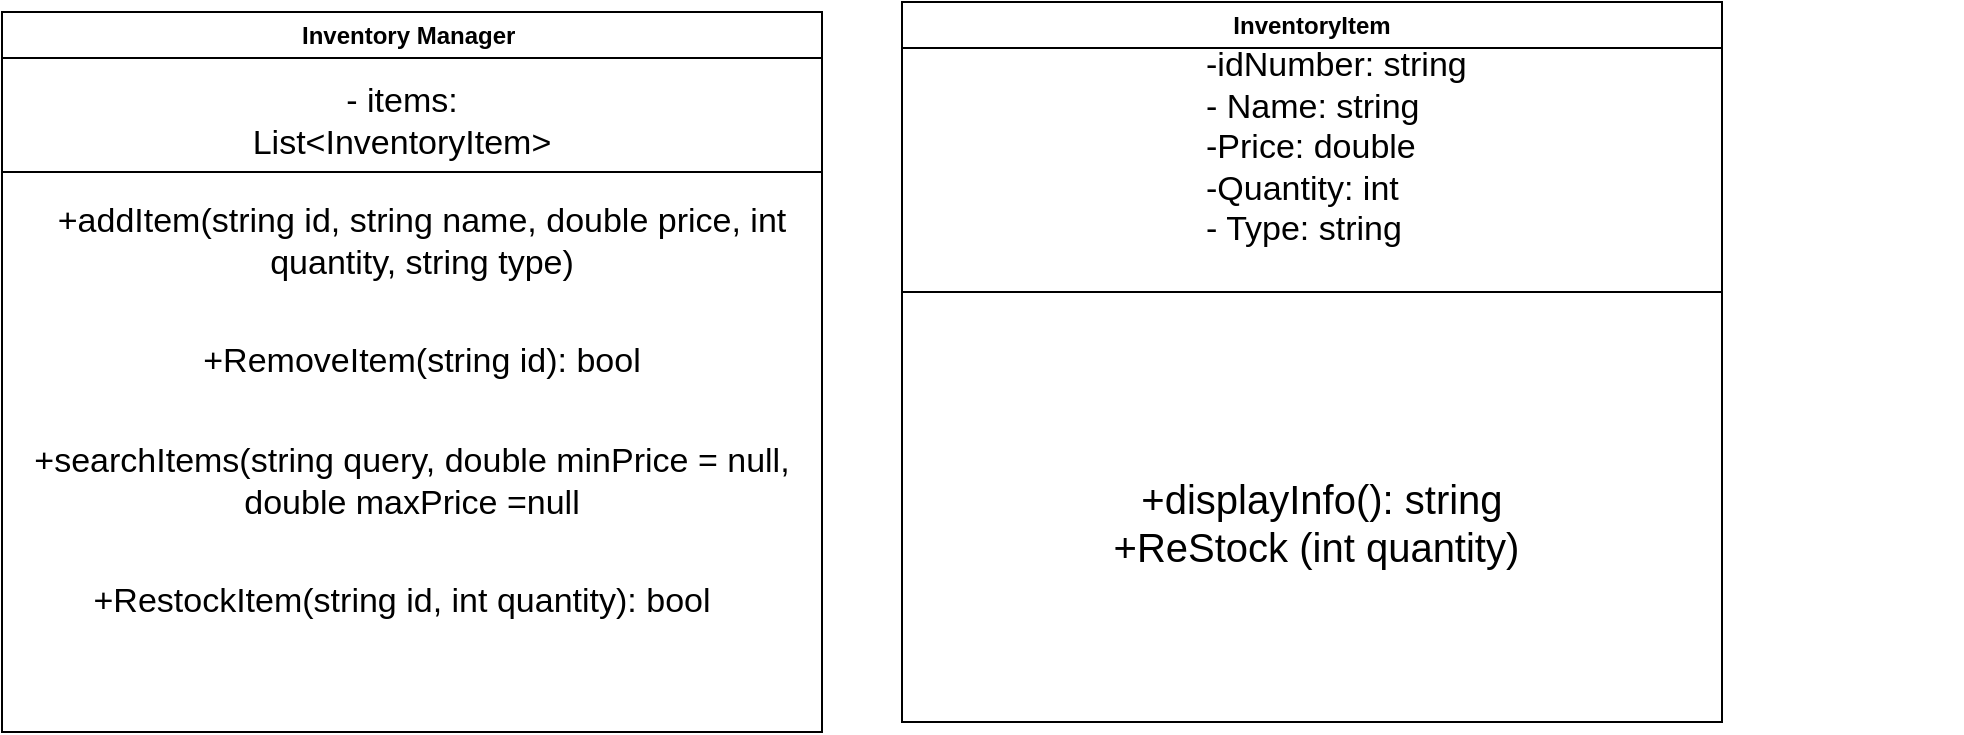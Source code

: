 <mxfile version="21.6.8" type="github">
  <diagram name="Page-1" id="I06q45N_JLSzf3Cnr9Or">
    <mxGraphModel dx="2033" dy="1149" grid="1" gridSize="10" guides="1" tooltips="1" connect="1" arrows="1" fold="1" page="1" pageScale="1" pageWidth="850" pageHeight="1100" math="0" shadow="0">
      <root>
        <mxCell id="0" />
        <mxCell id="1" parent="0" />
        <mxCell id="6uN0h12TOaU6zcGamB1m-1" value="Inventory Manager&amp;nbsp;" style="swimlane;whiteSpace=wrap;html=1;" vertex="1" parent="1">
          <mxGeometry x="40" y="60" width="410" height="360" as="geometry" />
        </mxCell>
        <mxCell id="6uN0h12TOaU6zcGamB1m-2" value="" style="endArrow=none;html=1;rounded=0;" edge="1" parent="6uN0h12TOaU6zcGamB1m-1">
          <mxGeometry width="50" height="50" relative="1" as="geometry">
            <mxPoint y="80" as="sourcePoint" />
            <mxPoint x="410" y="80" as="targetPoint" />
          </mxGeometry>
        </mxCell>
        <mxCell id="6uN0h12TOaU6zcGamB1m-3" value="&lt;font style=&quot;font-size: 17px;&quot;&gt;- items: List&amp;lt;InventoryItem&amp;gt;&lt;/font&gt;" style="text;strokeColor=none;align=center;fillColor=none;html=1;verticalAlign=middle;whiteSpace=wrap;rounded=0;" vertex="1" parent="6uN0h12TOaU6zcGamB1m-1">
          <mxGeometry x="105" y="40" width="190" height="30" as="geometry" />
        </mxCell>
        <mxCell id="6uN0h12TOaU6zcGamB1m-4" value="&lt;font style=&quot;font-size: 17px;&quot;&gt;+addItem(string id, string name, double price, int quantity, string type)&lt;/font&gt;" style="text;strokeColor=none;align=center;fillColor=none;html=1;verticalAlign=middle;whiteSpace=wrap;rounded=0;strokeWidth=10;" vertex="1" parent="6uN0h12TOaU6zcGamB1m-1">
          <mxGeometry x="10" y="100" width="400" height="30" as="geometry" />
        </mxCell>
        <mxCell id="6uN0h12TOaU6zcGamB1m-5" value="&lt;span style=&quot;font-size: 17px;&quot;&gt;+RemoveItem(string id): bool&lt;/span&gt;" style="text;strokeColor=none;align=center;fillColor=none;html=1;verticalAlign=middle;whiteSpace=wrap;rounded=0;strokeWidth=10;" vertex="1" parent="6uN0h12TOaU6zcGamB1m-1">
          <mxGeometry x="10" y="160" width="400" height="30" as="geometry" />
        </mxCell>
        <mxCell id="6uN0h12TOaU6zcGamB1m-7" value="&lt;span style=&quot;font-size: 17px;&quot;&gt;+searchItems(string query, double minPrice = null, double maxPrice =null&lt;/span&gt;" style="text;strokeColor=none;align=center;fillColor=none;html=1;verticalAlign=middle;whiteSpace=wrap;rounded=0;strokeWidth=10;" vertex="1" parent="6uN0h12TOaU6zcGamB1m-1">
          <mxGeometry x="5" y="220" width="400" height="30" as="geometry" />
        </mxCell>
        <mxCell id="6uN0h12TOaU6zcGamB1m-6" value="&lt;span style=&quot;font-size: 17px;&quot;&gt;+RestockItem(string id, int quantity): bool&lt;/span&gt;" style="text;strokeColor=none;align=center;fillColor=none;html=1;verticalAlign=middle;whiteSpace=wrap;rounded=0;strokeWidth=10;" vertex="1" parent="6uN0h12TOaU6zcGamB1m-1">
          <mxGeometry y="280" width="400" height="30" as="geometry" />
        </mxCell>
        <mxCell id="6uN0h12TOaU6zcGamB1m-8" value="InventoryItem" style="swimlane;whiteSpace=wrap;html=1;" vertex="1" parent="1">
          <mxGeometry x="490" y="55" width="410" height="360" as="geometry" />
        </mxCell>
        <mxCell id="6uN0h12TOaU6zcGamB1m-9" value="&lt;span style=&quot;font-size: 17px;&quot;&gt;-idNumber: string&lt;br&gt;- Name: string&lt;br&gt;-Price: double&lt;br&gt;-Quantity: int&lt;br&gt;- Type: string&lt;br&gt;&lt;br&gt;&lt;/span&gt;" style="text;strokeColor=none;align=left;fillColor=none;html=1;verticalAlign=middle;whiteSpace=wrap;rounded=0;" vertex="1" parent="6uN0h12TOaU6zcGamB1m-8">
          <mxGeometry x="150" y="80" width="380" height="5" as="geometry" />
        </mxCell>
        <mxCell id="6uN0h12TOaU6zcGamB1m-10" value="&lt;span style=&quot;font-size: 20px;&quot;&gt;+displayInfo(): string&lt;br&gt;+ReStock (int quantity)&amp;nbsp;&lt;br&gt;&lt;/span&gt;" style="text;strokeColor=none;align=center;fillColor=none;html=1;verticalAlign=middle;whiteSpace=wrap;rounded=0;" vertex="1" parent="6uN0h12TOaU6zcGamB1m-8">
          <mxGeometry x="20" y="245" width="380" height="30" as="geometry" />
        </mxCell>
        <mxCell id="6uN0h12TOaU6zcGamB1m-12" value="" style="endArrow=none;html=1;rounded=0;" edge="1" parent="6uN0h12TOaU6zcGamB1m-8">
          <mxGeometry width="50" height="50" relative="1" as="geometry">
            <mxPoint y="145" as="sourcePoint" />
            <mxPoint x="410" y="145" as="targetPoint" />
          </mxGeometry>
        </mxCell>
      </root>
    </mxGraphModel>
  </diagram>
</mxfile>
